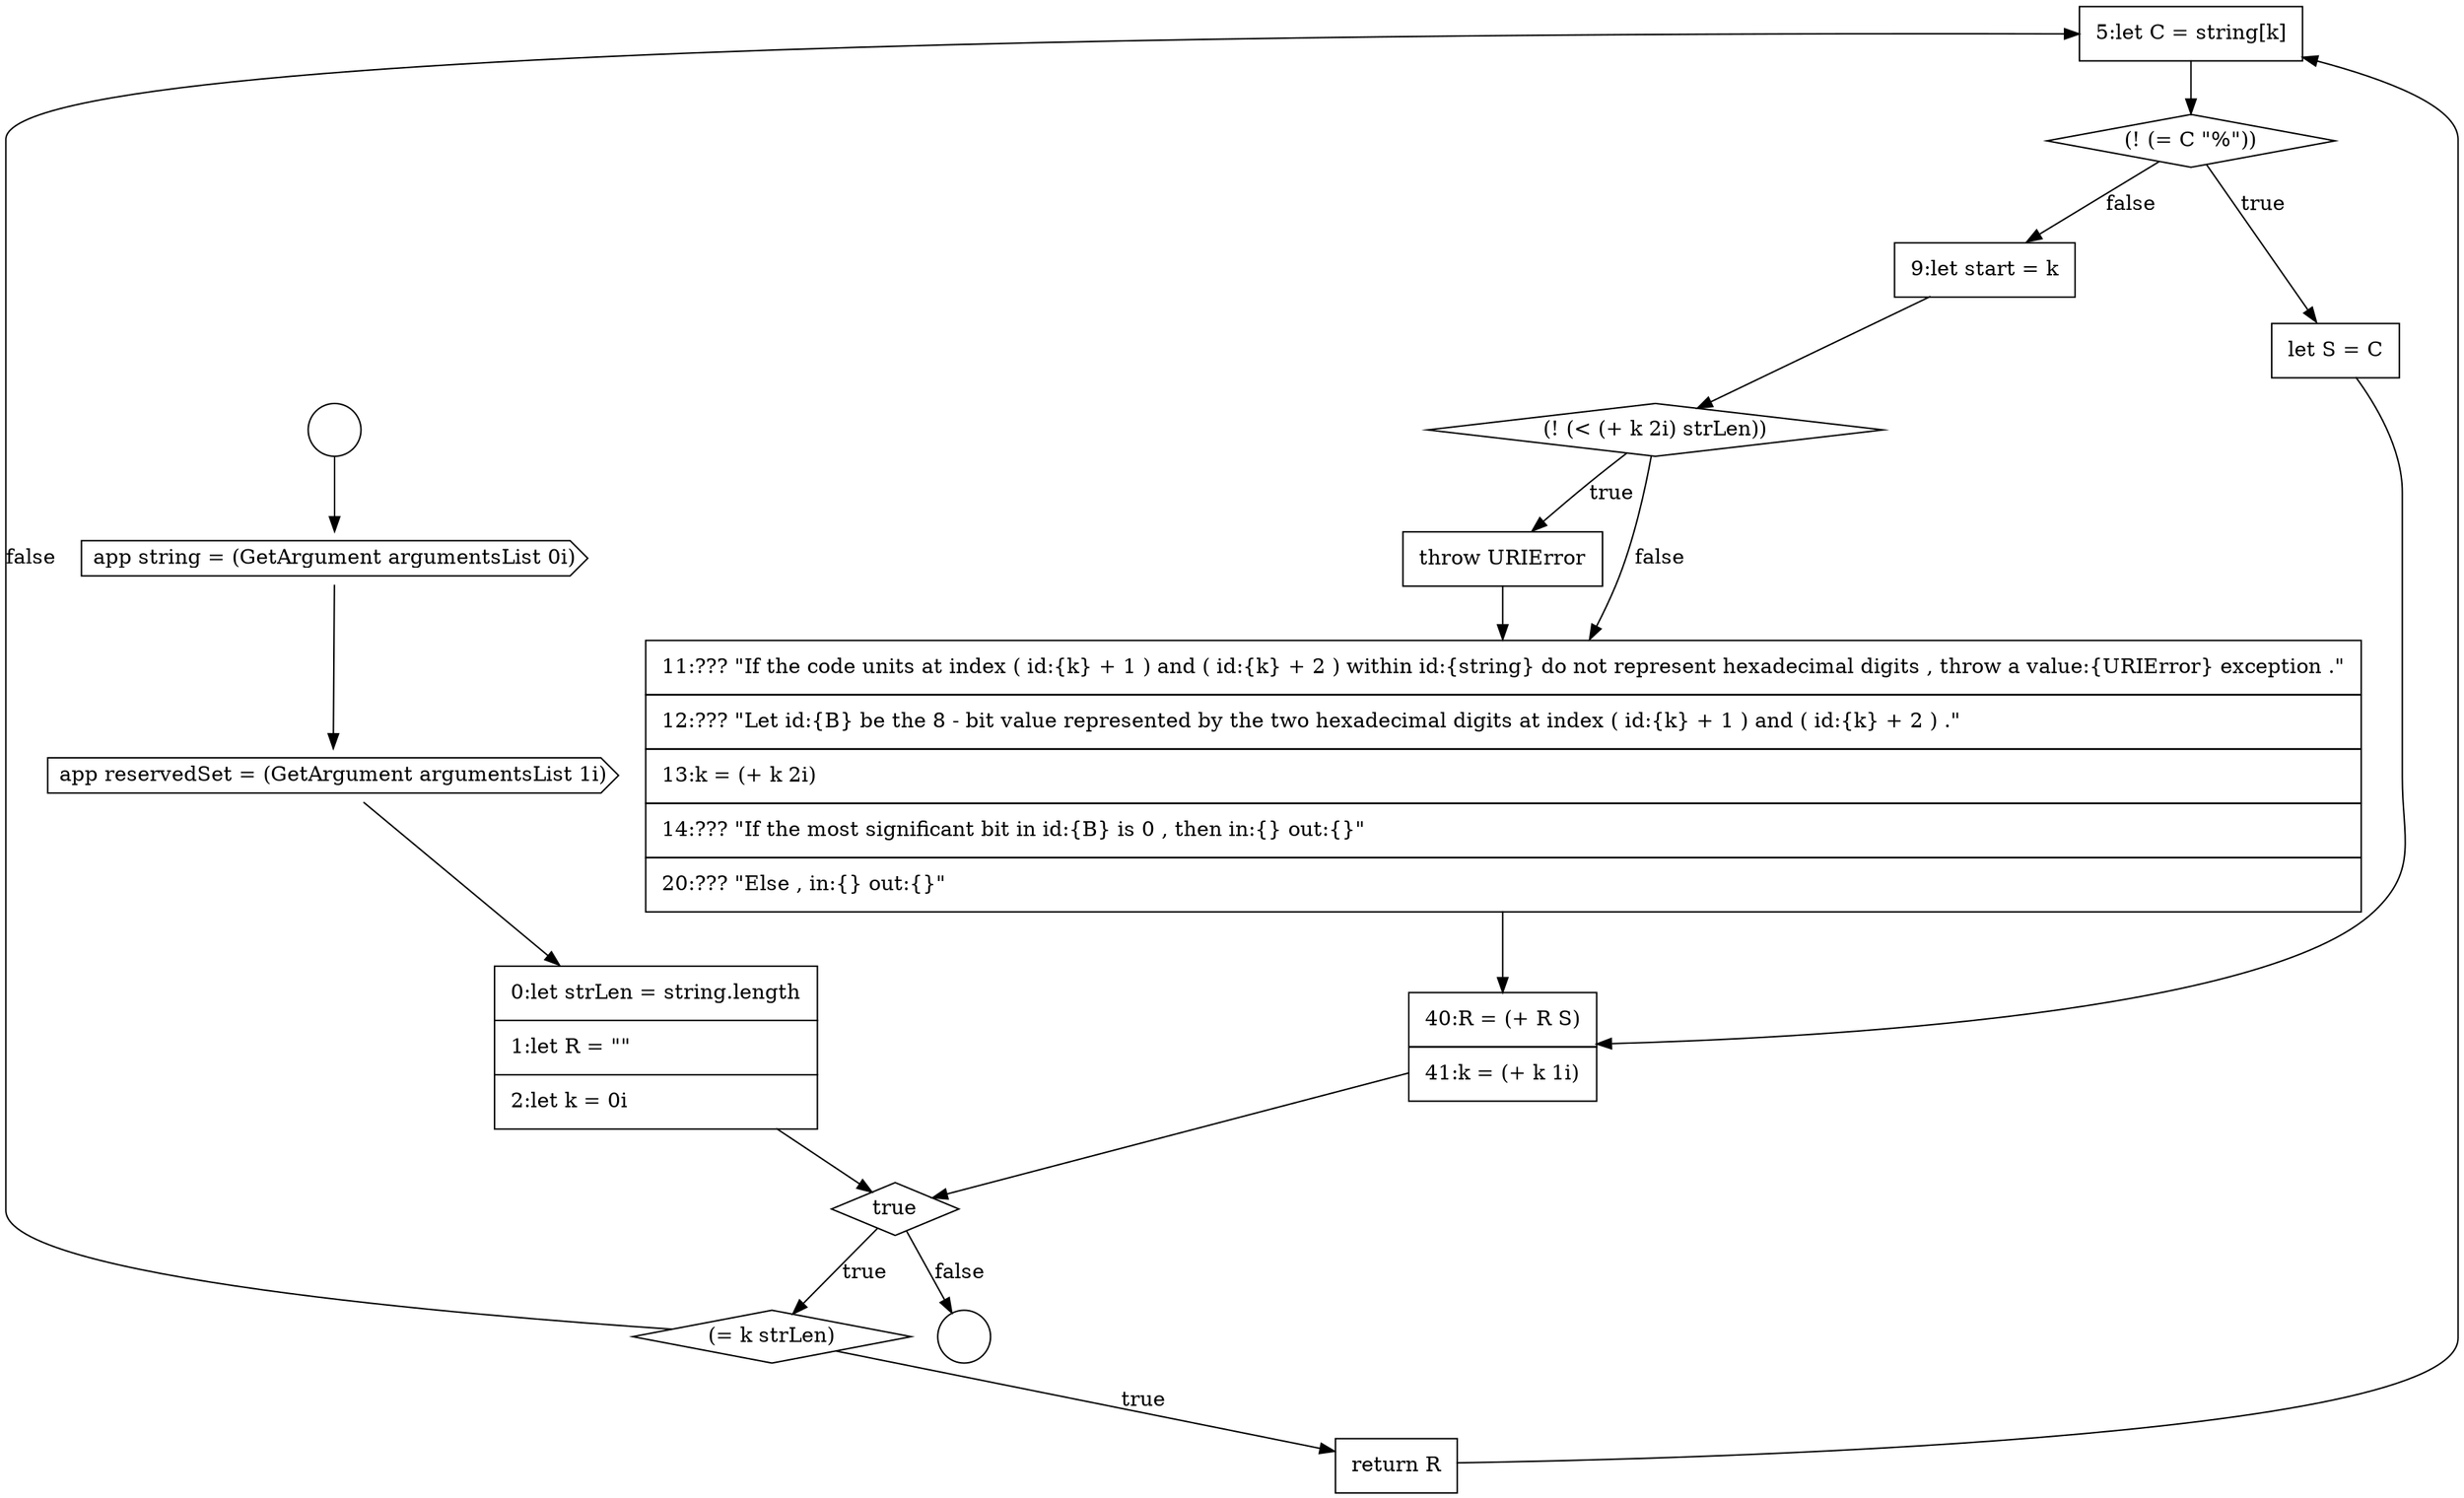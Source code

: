 digraph {
  node11891 [shape=none, margin=0, label=<<font color="black">
    <table border="0" cellborder="1" cellspacing="0" cellpadding="10">
      <tr><td align="left">5:let C = string[k]</td></tr>
    </table>
  </font>> color="black" fillcolor="white" style=filled]
  node11885 [shape=cds, label=<<font color="black">app string = (GetArgument argumentsList 0i)</font>> color="black" fillcolor="white" style=filled]
  node11897 [shape=none, margin=0, label=<<font color="black">
    <table border="0" cellborder="1" cellspacing="0" cellpadding="10">
      <tr><td align="left">11:??? &quot;If the code units at index ( id:{k} + 1 ) and ( id:{k} + 2 ) within id:{string} do not represent hexadecimal digits , throw a value:{URIError} exception .&quot;</td></tr>
      <tr><td align="left">12:??? &quot;Let id:{B} be the 8 - bit value represented by the two hexadecimal digits at index ( id:{k} + 1 ) and ( id:{k} + 2 ) .&quot;</td></tr>
      <tr><td align="left">13:k = (+ k 2i)</td></tr>
      <tr><td align="left">14:??? &quot;If the most significant bit in id:{B} is 0 , then in:{} out:{}&quot;</td></tr>
      <tr><td align="left">20:??? &quot;Else , in:{} out:{}&quot;</td></tr>
    </table>
  </font>> color="black" fillcolor="white" style=filled]
  node11884 [shape=circle label=" " color="black" fillcolor="white" style=filled]
  node11892 [shape=diamond, label=<<font color="black">(! (= C &quot;%&quot;))</font>> color="black" fillcolor="white" style=filled]
  node11888 [shape=diamond, label=<<font color="black">true</font>> color="black" fillcolor="white" style=filled]
  node11883 [shape=circle label=" " color="black" fillcolor="white" style=filled]
  node11893 [shape=none, margin=0, label=<<font color="black">
    <table border="0" cellborder="1" cellspacing="0" cellpadding="10">
      <tr><td align="left">let S = C</td></tr>
    </table>
  </font>> color="black" fillcolor="white" style=filled]
  node11887 [shape=none, margin=0, label=<<font color="black">
    <table border="0" cellborder="1" cellspacing="0" cellpadding="10">
      <tr><td align="left">0:let strLen = string.length</td></tr>
      <tr><td align="left">1:let R = &quot;&quot;</td></tr>
      <tr><td align="left">2:let k = 0i</td></tr>
    </table>
  </font>> color="black" fillcolor="white" style=filled]
  node11889 [shape=diamond, label=<<font color="black">(= k strLen)</font>> color="black" fillcolor="white" style=filled]
  node11894 [shape=none, margin=0, label=<<font color="black">
    <table border="0" cellborder="1" cellspacing="0" cellpadding="10">
      <tr><td align="left">9:let start = k</td></tr>
    </table>
  </font>> color="black" fillcolor="white" style=filled]
  node11890 [shape=none, margin=0, label=<<font color="black">
    <table border="0" cellborder="1" cellspacing="0" cellpadding="10">
      <tr><td align="left">return R</td></tr>
    </table>
  </font>> color="black" fillcolor="white" style=filled]
  node11886 [shape=cds, label=<<font color="black">app reservedSet = (GetArgument argumentsList 1i)</font>> color="black" fillcolor="white" style=filled]
  node11896 [shape=none, margin=0, label=<<font color="black">
    <table border="0" cellborder="1" cellspacing="0" cellpadding="10">
      <tr><td align="left">throw URIError</td></tr>
    </table>
  </font>> color="black" fillcolor="white" style=filled]
  node11895 [shape=diamond, label=<<font color="black">(! (&lt; (+ k 2i) strLen))</font>> color="black" fillcolor="white" style=filled]
  node11898 [shape=none, margin=0, label=<<font color="black">
    <table border="0" cellborder="1" cellspacing="0" cellpadding="10">
      <tr><td align="left">40:R = (+ R S)</td></tr>
      <tr><td align="left">41:k = (+ k 1i)</td></tr>
    </table>
  </font>> color="black" fillcolor="white" style=filled]
  node11897 -> node11898 [ color="black"]
  node11886 -> node11887 [ color="black"]
  node11898 -> node11888 [ color="black"]
  node11889 -> node11890 [label=<<font color="black">true</font>> color="black"]
  node11889 -> node11891 [label=<<font color="black">false</font>> color="black"]
  node11885 -> node11886 [ color="black"]
  node11890 -> node11891 [ color="black"]
  node11892 -> node11893 [label=<<font color="black">true</font>> color="black"]
  node11892 -> node11894 [label=<<font color="black">false</font>> color="black"]
  node11893 -> node11898 [ color="black"]
  node11891 -> node11892 [ color="black"]
  node11896 -> node11897 [ color="black"]
  node11894 -> node11895 [ color="black"]
  node11887 -> node11888 [ color="black"]
  node11895 -> node11896 [label=<<font color="black">true</font>> color="black"]
  node11895 -> node11897 [label=<<font color="black">false</font>> color="black"]
  node11888 -> node11889 [label=<<font color="black">true</font>> color="black"]
  node11888 -> node11884 [label=<<font color="black">false</font>> color="black"]
  node11883 -> node11885 [ color="black"]
}
